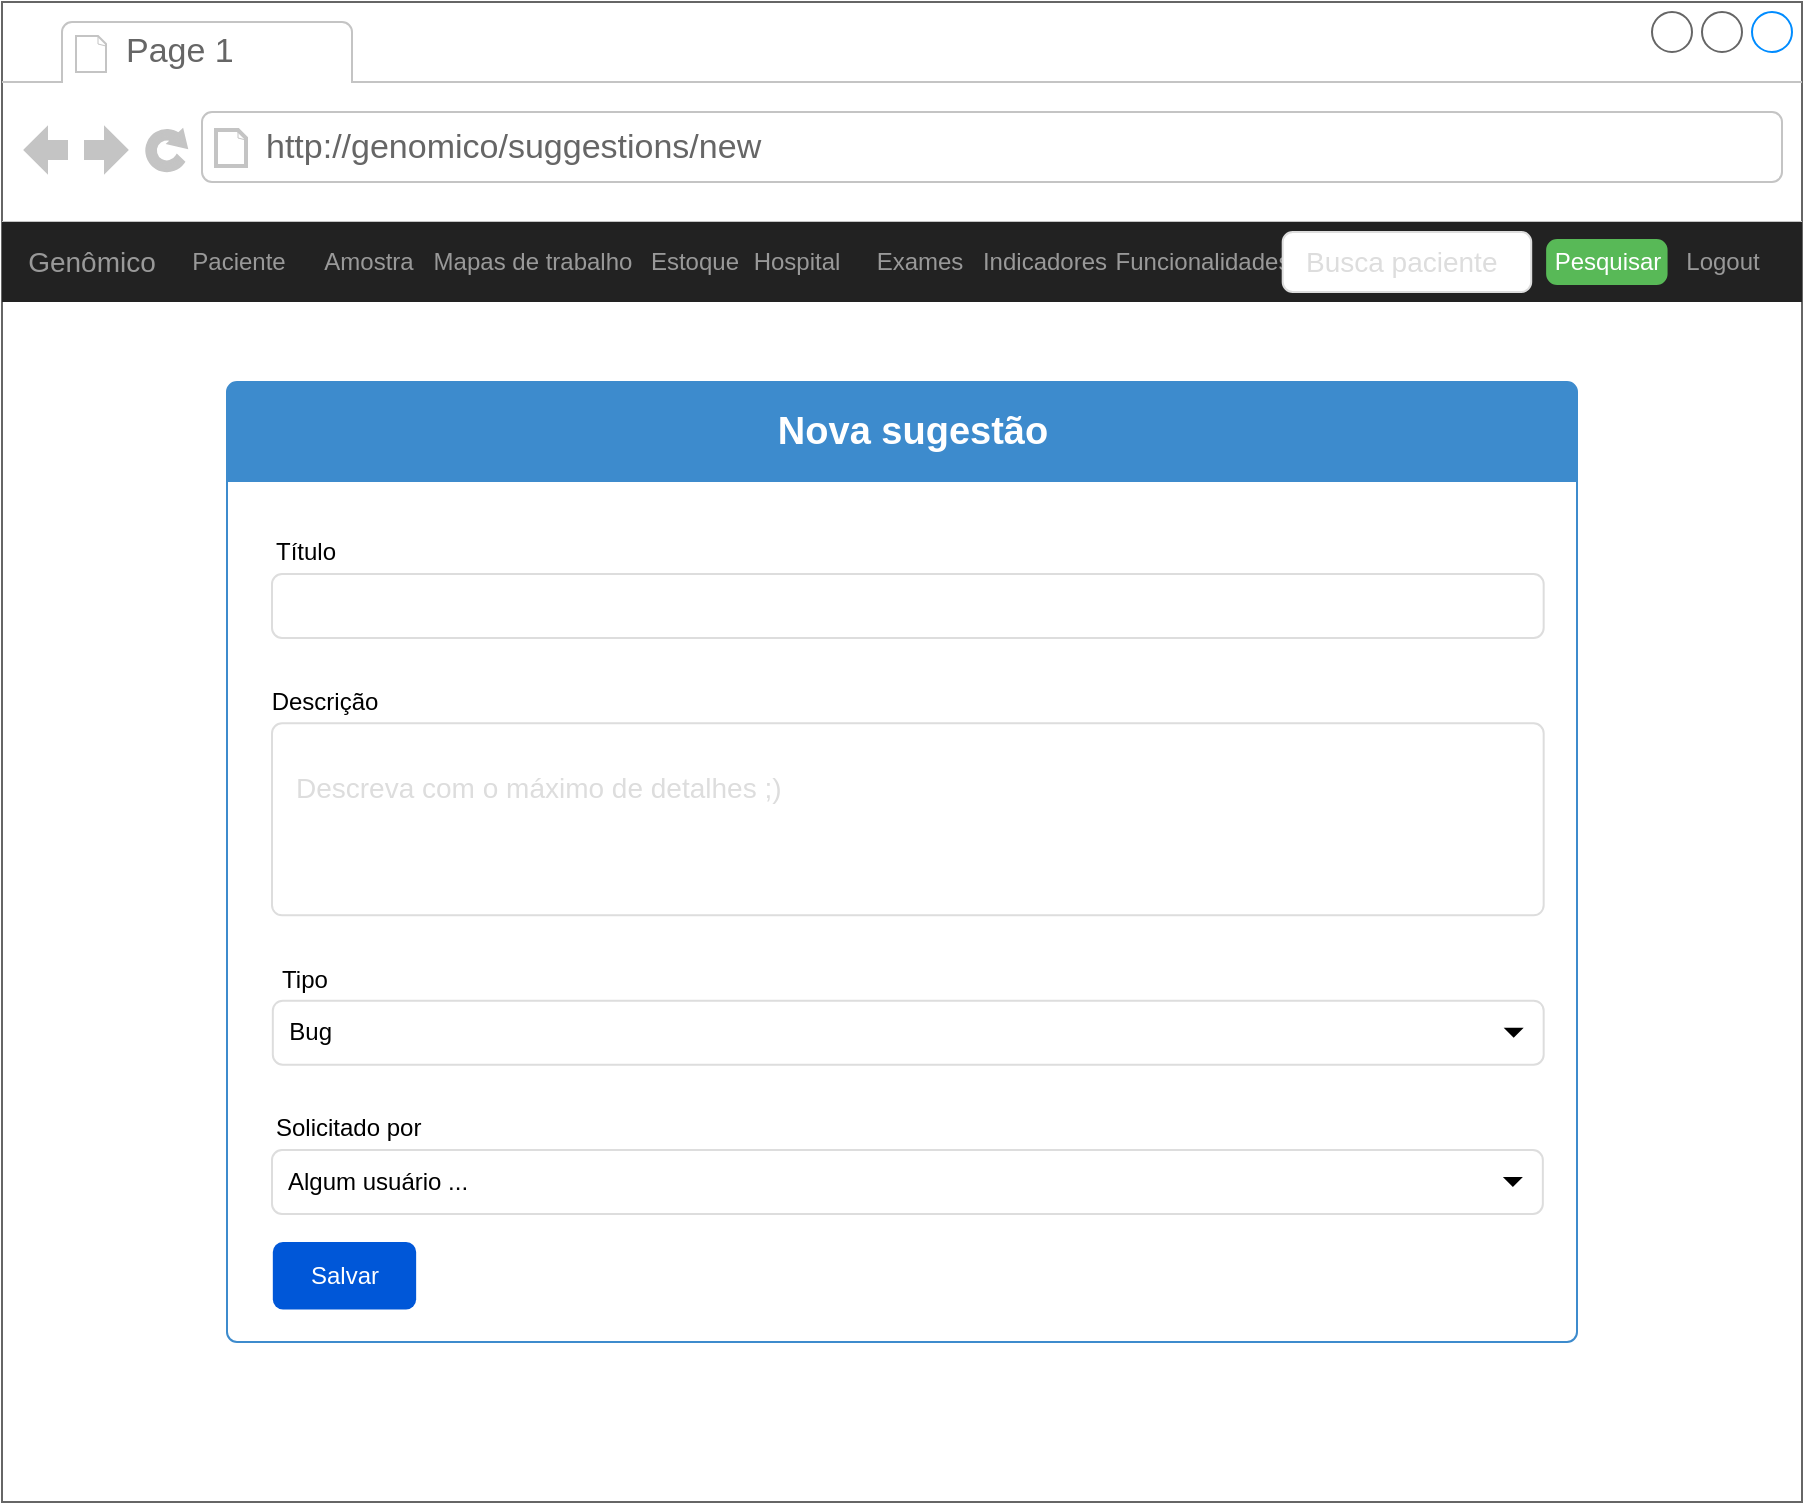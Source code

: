 <mxfile version="12.5.5" type="device"><diagram id="yyIEWZk9rsd5U-UNxFLn" name="Página-1"><mxGraphModel dx="946" dy="725" grid="1" gridSize="10" guides="1" tooltips="1" connect="1" arrows="1" fold="1" page="1" pageScale="1" pageWidth="827" pageHeight="1169" math="0" shadow="0"><root><mxCell id="0"/><mxCell id="1" parent="0"/><mxCell id="_K_HnmO6wHCh4apd4JRi-1" value="" style="strokeWidth=1;shadow=0;dashed=0;align=center;html=1;shape=mxgraph.mockup.containers.browserWindow;rSize=0;strokeColor=#666666;strokeColor2=#008cff;strokeColor3=#c4c4c4;mainText=,;recursiveResize=0;" vertex="1" parent="1"><mxGeometry x="23" y="20" width="900" height="750" as="geometry"/></mxCell><mxCell id="_K_HnmO6wHCh4apd4JRi-2" value="Page 1" style="strokeWidth=1;shadow=0;dashed=0;align=center;html=1;shape=mxgraph.mockup.containers.anchor;fontSize=17;fontColor=#666666;align=left;" vertex="1" parent="_K_HnmO6wHCh4apd4JRi-1"><mxGeometry x="60" y="12" width="110" height="26" as="geometry"/></mxCell><mxCell id="_K_HnmO6wHCh4apd4JRi-3" value="http://genomico/suggestions/new" style="strokeWidth=1;shadow=0;dashed=0;align=center;html=1;shape=mxgraph.mockup.containers.anchor;rSize=0;fontSize=17;fontColor=#666666;align=left;" vertex="1" parent="_K_HnmO6wHCh4apd4JRi-1"><mxGeometry x="130" y="60" width="250" height="26" as="geometry"/></mxCell><mxCell id="_K_HnmO6wHCh4apd4JRi-4" value="" style="html=1;shadow=0;dashed=0;shape=mxgraph.bootstrap.rect;fillColor=#222222;strokeColor=none;whiteSpace=wrap;" vertex="1" parent="_K_HnmO6wHCh4apd4JRi-1"><mxGeometry y="110" width="900" height="40" as="geometry"/></mxCell><mxCell id="_K_HnmO6wHCh4apd4JRi-5" value="Genômico" style="html=1;shadow=0;dashed=0;fillColor=none;strokeColor=none;shape=mxgraph.bootstrap.rect;fontColor=#999999;fontSize=14;whiteSpace=wrap;" vertex="1" parent="_K_HnmO6wHCh4apd4JRi-4"><mxGeometry width="90.0" height="40" as="geometry"/></mxCell><mxCell id="_K_HnmO6wHCh4apd4JRi-10" value="Amostra" style="html=1;shadow=0;dashed=0;fillColor=none;strokeColor=none;shape=mxgraph.bootstrap.rect;fontColor=#999999;whiteSpace=wrap;" vertex="1" parent="_K_HnmO6wHCh4apd4JRi-4"><mxGeometry x="151.714" width="62.571" height="40" as="geometry"/></mxCell><mxCell id="_K_HnmO6wHCh4apd4JRi-11" value="Mapas de trabalho" style="html=1;shadow=0;dashed=0;fillColor=none;strokeColor=none;shape=mxgraph.bootstrap.rect;fontColor=#999999;whiteSpace=wrap;" vertex="1" parent="_K_HnmO6wHCh4apd4JRi-4"><mxGeometry x="214.286" width="102.857" height="40" as="geometry"/></mxCell><mxCell id="_K_HnmO6wHCh4apd4JRi-13" value="Logout" style="html=1;shadow=0;dashed=0;fillColor=none;strokeColor=none;shape=mxgraph.bootstrap.rect;fontColor=#999999;whiteSpace=wrap;" vertex="1" parent="_K_HnmO6wHCh4apd4JRi-4"><mxGeometry x="821.25" width="78.75" height="40" as="geometry"/></mxCell><mxCell id="_K_HnmO6wHCh4apd4JRi-14" value="Paciente" style="html=1;shadow=0;dashed=0;fillColor=none;strokeColor=none;shape=mxgraph.bootstrap.rect;fontColor=#999999;whiteSpace=wrap;" vertex="1" parent="_K_HnmO6wHCh4apd4JRi-4"><mxGeometry x="92.306" width="53.409" height="40" as="geometry"/></mxCell><mxCell id="_K_HnmO6wHCh4apd4JRi-15" value="Estoque" style="html=1;shadow=0;dashed=0;fillColor=none;strokeColor=none;shape=mxgraph.bootstrap.rect;fontColor=#999999;whiteSpace=wrap;" vertex="1" parent="_K_HnmO6wHCh4apd4JRi-4"><mxGeometry x="314.571" width="62.571" height="40" as="geometry"/></mxCell><mxCell id="_K_HnmO6wHCh4apd4JRi-16" value="Exames" style="html=1;shadow=0;dashed=0;fillColor=none;strokeColor=none;shape=mxgraph.bootstrap.rect;fontColor=#999999;whiteSpace=wrap;" vertex="1" parent="_K_HnmO6wHCh4apd4JRi-4"><mxGeometry x="428.571" width="60" height="40" as="geometry"/></mxCell><mxCell id="_K_HnmO6wHCh4apd4JRi-17" value="Hospital" style="html=1;shadow=0;dashed=0;fillColor=none;strokeColor=none;shape=mxgraph.bootstrap.rect;fontColor=#999999;whiteSpace=wrap;" vertex="1" parent="_K_HnmO6wHCh4apd4JRi-4"><mxGeometry x="366" width="62.571" height="40" as="geometry"/></mxCell><mxCell id="_K_HnmO6wHCh4apd4JRi-18" value="Indicadores" style="html=1;shadow=0;dashed=0;fillColor=none;strokeColor=none;shape=mxgraph.bootstrap.rect;fontColor=#999999;whiteSpace=wrap;" vertex="1" parent="_K_HnmO6wHCh4apd4JRi-4"><mxGeometry x="486.0" width="71.143" height="40" as="geometry"/></mxCell><mxCell id="_K_HnmO6wHCh4apd4JRi-19" value="Funcionalidades" style="html=1;shadow=0;dashed=0;fillColor=none;strokeColor=none;shape=mxgraph.bootstrap.rect;fontColor=#999999;whiteSpace=wrap;" vertex="1" parent="_K_HnmO6wHCh4apd4JRi-4"><mxGeometry x="554.575" width="90.558" height="40" as="geometry"/></mxCell><mxCell id="_K_HnmO6wHCh4apd4JRi-20" value="Busca paciente" style="html=1;shadow=0;dashed=0;shape=mxgraph.bootstrap.rrect;rSize=5;strokeColor=#dddddd;spacingLeft=10;fontSize=14;align=left;fontColor=#dddddd;whiteSpace=wrap;" vertex="1" parent="_K_HnmO6wHCh4apd4JRi-4"><mxGeometry x="640.354" y="5" width="124.248" height="30" as="geometry"/></mxCell><mxCell id="_K_HnmO6wHCh4apd4JRi-22" value="Pesquisar" style="html=1;shadow=0;dashed=0;shape=mxgraph.bootstrap.rrect;rSize=5;fillColor=#58B957;align=center;strokeColor=#58B957;fontColor=#ffffff;fontSize=12;whiteSpace=wrap;" vertex="1" parent="_K_HnmO6wHCh4apd4JRi-4"><mxGeometry x="772.566" y="9" width="59.719" height="22" as="geometry"/></mxCell><mxCell id="_K_HnmO6wHCh4apd4JRi-25" value="Panel content" style="html=1;shadow=0;dashed=0;shape=mxgraph.bootstrap.rrect;align=center;rSize=5;strokeColor=#3D8BCD;fontColor=#f0f0f0;spacingTop=30;whiteSpace=wrap;" vertex="1" parent="_K_HnmO6wHCh4apd4JRi-1"><mxGeometry x="112.5" y="190" width="675" height="480" as="geometry"/></mxCell><mxCell id="_K_HnmO6wHCh4apd4JRi-26" value="&lt;font style=&quot;font-size: 19px&quot;&gt;Nova sugestão&lt;/font&gt;" style="html=1;shadow=0;dashed=0;shape=mxgraph.bootstrap.topButton;rSize=5;strokeColor=none;fillColor=#3D8BCD;fontColor=#ffffff;fontSize=14;fontStyle=1;align=center;spacingLeft=10;whiteSpace=wrap;resizeWidth=1;" vertex="1" parent="_K_HnmO6wHCh4apd4JRi-25"><mxGeometry width="675" height="50" relative="1" as="geometry"/></mxCell><mxCell id="_K_HnmO6wHCh4apd4JRi-27" value="Título" style="text;html=1;strokeColor=none;fillColor=none;align=center;verticalAlign=middle;whiteSpace=wrap;rounded=0;" vertex="1" parent="_K_HnmO6wHCh4apd4JRi-25"><mxGeometry x="22.5" y="64.0" width="33.742" height="41.739" as="geometry"/></mxCell><mxCell id="_K_HnmO6wHCh4apd4JRi-28" value="" style="html=1;shadow=0;dashed=0;shape=mxgraph.bootstrap.rrect;rSize=5;strokeColor=#dddddd;spacingLeft=10;fontSize=14;align=left;fontColor=#dddddd;whiteSpace=wrap;" vertex="1" parent="_K_HnmO6wHCh4apd4JRi-25"><mxGeometry x="22.5" y="96.0" width="635.833" height="32" as="geometry"/></mxCell><mxCell id="_K_HnmO6wHCh4apd4JRi-29" value="Descrição" style="text;html=1;strokeColor=none;fillColor=none;align=center;verticalAlign=middle;whiteSpace=wrap;rounded=0;" vertex="1" parent="_K_HnmO6wHCh4apd4JRi-25"><mxGeometry x="22.5" y="149.333" width="52.5" height="21.333" as="geometry"/></mxCell><mxCell id="_K_HnmO6wHCh4apd4JRi-30" value="&lt;br&gt;Descreva com o máximo de detalhes ;)" style="html=1;shadow=0;dashed=0;shape=mxgraph.bootstrap.rrect;rSize=5;strokeColor=#dddddd;spacingLeft=10;fontSize=14;align=left;fontColor=#dddddd;whiteSpace=wrap;horizontal=1;verticalAlign=top;" vertex="1" parent="_K_HnmO6wHCh4apd4JRi-25"><mxGeometry x="22.5" y="170.667" width="635.833" height="96.0" as="geometry"/></mxCell><mxCell id="_K_HnmO6wHCh4apd4JRi-31" value="Tipo" style="text;html=1;strokeColor=none;fillColor=none;align=center;verticalAlign=middle;whiteSpace=wrap;rounded=0;" vertex="1" parent="_K_HnmO6wHCh4apd4JRi-25"><mxGeometry x="22.908" y="288" width="33.333" height="21.333" as="geometry"/></mxCell><mxCell id="_K_HnmO6wHCh4apd4JRi-32" value="&amp;nbsp; Bug" style="html=1;shadow=0;dashed=0;shape=mxgraph.bootstrap.rrect;fontSize=12;rSize=5;strokeColor=#dddddd;spacingRight=10;perimeter=none;whiteSpace=wrap;align=left;" vertex="1" parent="_K_HnmO6wHCh4apd4JRi-25"><mxGeometry x="22.908" y="309.333" width="635.425" height="32" as="geometry"/></mxCell><mxCell id="_K_HnmO6wHCh4apd4JRi-33" value="" style="shape=triangle;direction=south;fillColor=#000000;strokeColor=none;perimeter=none;" vertex="1" parent="_K_HnmO6wHCh4apd4JRi-32"><mxGeometry x="1" y="0.5" width="10" height="5" relative="1" as="geometry"><mxPoint x="-20" y="-2.5" as="offset"/></mxGeometry></mxCell><mxCell id="_K_HnmO6wHCh4apd4JRi-52" value="&amp;nbsp; Algum usuário ..." style="html=1;shadow=0;dashed=0;shape=mxgraph.bootstrap.rrect;fontSize=12;rSize=5;strokeColor=#dddddd;spacingRight=10;perimeter=none;whiteSpace=wrap;align=left;" vertex="1" parent="_K_HnmO6wHCh4apd4JRi-25"><mxGeometry x="22.5" y="384.0" width="635.425" height="32" as="geometry"/></mxCell><mxCell id="_K_HnmO6wHCh4apd4JRi-53" value="" style="shape=triangle;direction=south;fillColor=#000000;strokeColor=none;perimeter=none;" vertex="1" parent="_K_HnmO6wHCh4apd4JRi-52"><mxGeometry x="1" y="0.5" width="10" height="5" relative="1" as="geometry"><mxPoint x="-20" y="-2.5" as="offset"/></mxGeometry></mxCell><mxCell id="_K_HnmO6wHCh4apd4JRi-54" value="Solicitado por" style="text;html=1;strokeColor=none;fillColor=none;align=left;verticalAlign=middle;whiteSpace=wrap;rounded=0;" vertex="1" parent="_K_HnmO6wHCh4apd4JRi-25"><mxGeometry x="22.908" y="362.667" width="85.425" height="21.333" as="geometry"/></mxCell><mxCell id="_K_HnmO6wHCh4apd4JRi-55" value="Salvar" style="rounded=1;fillColor=#0057D8;strokeColor=none;html=1;fontColor=#ffffff;align=center;verticalAlign=middle;fontStyle=0;fontSize=12" vertex="1" parent="_K_HnmO6wHCh4apd4JRi-25"><mxGeometry x="22.908" y="429.999" width="71.667" height="33.702" as="geometry"/></mxCell></root></mxGraphModel></diagram></mxfile>